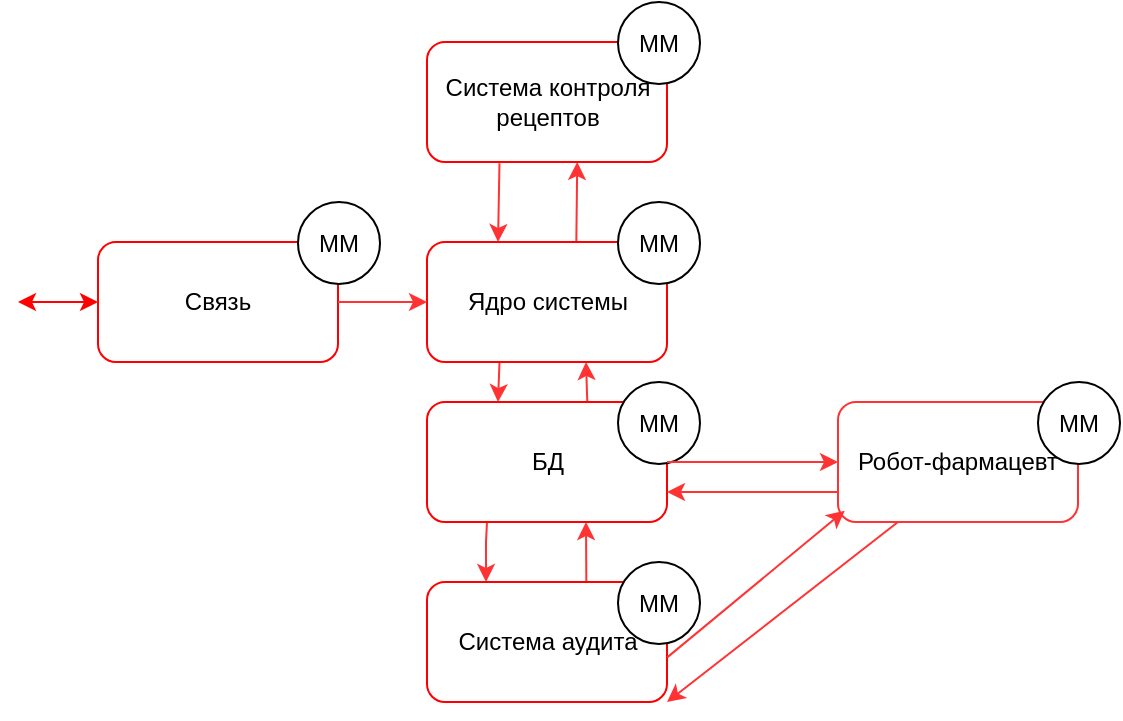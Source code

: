 <mxfile version="27.1.3">
  <diagram name="Страница — 1" id="JpqDumeH1DS9-SMglbLF">
    <mxGraphModel dx="1042" dy="580" grid="1" gridSize="10" guides="1" tooltips="1" connect="1" arrows="1" fold="1" page="1" pageScale="1" pageWidth="827" pageHeight="1169" math="0" shadow="0">
      <root>
        <mxCell id="0" />
        <mxCell id="1" parent="0" />
        <mxCell id="GcIRI8py4X8SpXVnwHKR-9" value="" style="group" vertex="1" connectable="0" parent="1">
          <mxGeometry x="180" y="350" width="181" height="80" as="geometry" />
        </mxCell>
        <mxCell id="GcIRI8py4X8SpXVnwHKR-3" value="" style="endArrow=classic;startArrow=classic;html=1;rounded=0;fillColor=#f8cecc;strokeColor=#FF0100;" edge="1" parent="GcIRI8py4X8SpXVnwHKR-9">
          <mxGeometry width="50" height="50" relative="1" as="geometry">
            <mxPoint y="50" as="sourcePoint" />
            <mxPoint x="40" y="50" as="targetPoint" />
          </mxGeometry>
        </mxCell>
        <mxCell id="GcIRI8py4X8SpXVnwHKR-25" value="" style="endArrow=classic;html=1;rounded=0;exitX=0.622;exitY=0.03;exitDx=0;exitDy=0;exitPerimeter=0;entryX=0.626;entryY=1;entryDx=0;entryDy=0;entryPerimeter=0;strokeColor=#FF3333;" edge="1" parent="1" source="GcIRI8py4X8SpXVnwHKR-10" target="GcIRI8py4X8SpXVnwHKR-6">
          <mxGeometry width="50" height="50" relative="1" as="geometry">
            <mxPoint x="420" y="380" as="sourcePoint" />
            <mxPoint x="470" y="330" as="targetPoint" />
          </mxGeometry>
        </mxCell>
        <mxCell id="GcIRI8py4X8SpXVnwHKR-27" value="" style="endArrow=classic;html=1;rounded=0;exitX=0.302;exitY=1.01;exitDx=0;exitDy=0;exitPerimeter=0;entryX=0.296;entryY=0;entryDx=0;entryDy=0;entryPerimeter=0;strokeColor=#FF3333;" edge="1" parent="1" source="GcIRI8py4X8SpXVnwHKR-6" target="GcIRI8py4X8SpXVnwHKR-10">
          <mxGeometry width="50" height="50" relative="1" as="geometry">
            <mxPoint x="430" y="340" as="sourcePoint" />
            <mxPoint x="430" y="370" as="targetPoint" />
          </mxGeometry>
        </mxCell>
        <mxCell id="GcIRI8py4X8SpXVnwHKR-28" value="" style="endArrow=classic;html=1;rounded=0;exitX=0.668;exitY=0.007;exitDx=0;exitDy=0;exitPerimeter=0;strokeColor=#FF3333;" edge="1" parent="1" source="GcIRI8py4X8SpXVnwHKR-7">
          <mxGeometry width="50" height="50" relative="1" as="geometry">
            <mxPoint x="414" y="480" as="sourcePoint" />
            <mxPoint x="464" y="430" as="targetPoint" />
          </mxGeometry>
        </mxCell>
        <mxCell id="GcIRI8py4X8SpXVnwHKR-29" value="" style="endArrow=classic;html=1;rounded=0;exitX=0.302;exitY=1.005;exitDx=0;exitDy=0;exitPerimeter=0;strokeColor=#FF3333;" edge="1" parent="1" source="GcIRI8py4X8SpXVnwHKR-10">
          <mxGeometry width="50" height="50" relative="1" as="geometry">
            <mxPoint x="370" y="500" as="sourcePoint" />
            <mxPoint x="420" y="450" as="targetPoint" />
          </mxGeometry>
        </mxCell>
        <mxCell id="GcIRI8py4X8SpXVnwHKR-30" value="" style="endArrow=classic;html=1;rounded=0;exitX=0.664;exitY=0.023;exitDx=0;exitDy=0;exitPerimeter=0;strokeColor=#FF3333;" edge="1" parent="1" source="GcIRI8py4X8SpXVnwHKR-8">
          <mxGeometry width="50" height="50" relative="1" as="geometry">
            <mxPoint x="414" y="560" as="sourcePoint" />
            <mxPoint x="464" y="510" as="targetPoint" />
          </mxGeometry>
        </mxCell>
        <mxCell id="GcIRI8py4X8SpXVnwHKR-31" value="" style="endArrow=classic;html=1;rounded=0;exitX=0.25;exitY=1;exitDx=0;exitDy=0;strokeColor=#FF3333;entryX=0.246;entryY=0;entryDx=0;entryDy=0;entryPerimeter=0;" edge="1" parent="1" source="GcIRI8py4X8SpXVnwHKR-7" target="GcIRI8py4X8SpXVnwHKR-8">
          <mxGeometry width="50" height="50" relative="1" as="geometry">
            <mxPoint x="364" y="590" as="sourcePoint" />
            <mxPoint x="414" y="540" as="targetPoint" />
            <Array as="points">
              <mxPoint x="414" y="520" />
            </Array>
          </mxGeometry>
        </mxCell>
        <mxCell id="GcIRI8py4X8SpXVnwHKR-37" value="" style="group" vertex="1" connectable="0" parent="1">
          <mxGeometry x="384.5" y="440" width="136.5" height="70" as="geometry" />
        </mxCell>
        <mxCell id="GcIRI8py4X8SpXVnwHKR-7" value="БД" style="rounded=1;whiteSpace=wrap;html=1;strokeColor=#FF0000;" vertex="1" parent="GcIRI8py4X8SpXVnwHKR-37">
          <mxGeometry y="10" width="120" height="60" as="geometry" />
        </mxCell>
        <mxCell id="GcIRI8py4X8SpXVnwHKR-35" value="MM" style="ellipse;whiteSpace=wrap;html=1;aspect=fixed;" vertex="1" parent="GcIRI8py4X8SpXVnwHKR-37">
          <mxGeometry x="95.5" width="41" height="41" as="geometry" />
        </mxCell>
        <mxCell id="GcIRI8py4X8SpXVnwHKR-38" value="" style="group" vertex="1" connectable="0" parent="1">
          <mxGeometry x="384.5" y="530" width="136.5" height="70" as="geometry" />
        </mxCell>
        <mxCell id="GcIRI8py4X8SpXVnwHKR-8" value="Система аудита" style="rounded=1;whiteSpace=wrap;html=1;strokeColor=#FF0000;" vertex="1" parent="GcIRI8py4X8SpXVnwHKR-38">
          <mxGeometry y="10" width="120" height="60" as="geometry" />
        </mxCell>
        <mxCell id="GcIRI8py4X8SpXVnwHKR-36" value="MM" style="ellipse;whiteSpace=wrap;html=1;aspect=fixed;" vertex="1" parent="GcIRI8py4X8SpXVnwHKR-38">
          <mxGeometry x="95.5" width="41" height="41" as="geometry" />
        </mxCell>
        <mxCell id="GcIRI8py4X8SpXVnwHKR-39" value="" style="group" vertex="1" connectable="0" parent="1">
          <mxGeometry x="384.5" y="350" width="136.5" height="80" as="geometry" />
        </mxCell>
        <mxCell id="GcIRI8py4X8SpXVnwHKR-10" value="Ядро системы" style="rounded=1;whiteSpace=wrap;html=1;strokeColor=#FF0000;" vertex="1" parent="GcIRI8py4X8SpXVnwHKR-39">
          <mxGeometry y="20" width="120" height="60" as="geometry" />
        </mxCell>
        <mxCell id="GcIRI8py4X8SpXVnwHKR-33" value="MM" style="ellipse;whiteSpace=wrap;html=1;aspect=fixed;" vertex="1" parent="GcIRI8py4X8SpXVnwHKR-39">
          <mxGeometry x="95.5" width="41" height="41" as="geometry" />
        </mxCell>
        <mxCell id="GcIRI8py4X8SpXVnwHKR-40" value="" style="group" vertex="1" connectable="0" parent="1">
          <mxGeometry x="384.5" y="250" width="136.5" height="80" as="geometry" />
        </mxCell>
        <mxCell id="GcIRI8py4X8SpXVnwHKR-6" value="Система контроля рецептов" style="rounded=1;whiteSpace=wrap;html=1;strokeColor=#FF0000;" vertex="1" parent="GcIRI8py4X8SpXVnwHKR-40">
          <mxGeometry y="20" width="120" height="60" as="geometry" />
        </mxCell>
        <mxCell id="GcIRI8py4X8SpXVnwHKR-34" value="MM" style="ellipse;whiteSpace=wrap;html=1;aspect=fixed;" vertex="1" parent="GcIRI8py4X8SpXVnwHKR-40">
          <mxGeometry x="95.5" width="41" height="41" as="geometry" />
        </mxCell>
        <mxCell id="GcIRI8py4X8SpXVnwHKR-42" value="Робот-фармацевт" style="rounded=1;whiteSpace=wrap;html=1;strokeColor=#FF3333;" vertex="1" parent="1">
          <mxGeometry x="590" y="450" width="120" height="60" as="geometry" />
        </mxCell>
        <mxCell id="GcIRI8py4X8SpXVnwHKR-43" value="" style="endArrow=classic;html=1;rounded=0;exitX=1;exitY=0.5;exitDx=0;exitDy=0;strokeColor=#FF3333;" edge="1" parent="1" source="GcIRI8py4X8SpXVnwHKR-7">
          <mxGeometry width="50" height="50" relative="1" as="geometry">
            <mxPoint x="510" y="479.58" as="sourcePoint" />
            <mxPoint x="590" y="480" as="targetPoint" />
          </mxGeometry>
        </mxCell>
        <mxCell id="GcIRI8py4X8SpXVnwHKR-44" value="" style="endArrow=classic;html=1;rounded=0;exitX=0;exitY=0.75;exitDx=0;exitDy=0;entryX=1;entryY=0.75;entryDx=0;entryDy=0;strokeColor=#FF3333;" edge="1" parent="1" source="GcIRI8py4X8SpXVnwHKR-42" target="GcIRI8py4X8SpXVnwHKR-7">
          <mxGeometry width="50" height="50" relative="1" as="geometry">
            <mxPoint x="454.5" y="540" as="sourcePoint" />
            <mxPoint x="504.5" y="490" as="targetPoint" />
          </mxGeometry>
        </mxCell>
        <mxCell id="GcIRI8py4X8SpXVnwHKR-45" value="" style="endArrow=classic;html=1;rounded=0;exitX=1.001;exitY=0.628;exitDx=0;exitDy=0;exitPerimeter=0;entryX=0.028;entryY=0.906;entryDx=0;entryDy=0;entryPerimeter=0;strokeColor=#FF3333;" edge="1" parent="1" source="GcIRI8py4X8SpXVnwHKR-8" target="GcIRI8py4X8SpXVnwHKR-42">
          <mxGeometry width="50" height="50" relative="1" as="geometry">
            <mxPoint x="540" y="560" as="sourcePoint" />
            <mxPoint x="590" y="510" as="targetPoint" />
          </mxGeometry>
        </mxCell>
        <mxCell id="GcIRI8py4X8SpXVnwHKR-46" value="" style="endArrow=classic;html=1;rounded=0;exitX=0.25;exitY=1;exitDx=0;exitDy=0;entryX=1;entryY=1;entryDx=0;entryDy=0;strokeColor=#FF3333;" edge="1" parent="1" source="GcIRI8py4X8SpXVnwHKR-42" target="GcIRI8py4X8SpXVnwHKR-8">
          <mxGeometry width="50" height="50" relative="1" as="geometry">
            <mxPoint x="454.5" y="635" as="sourcePoint" />
            <mxPoint x="504.5" y="585" as="targetPoint" />
          </mxGeometry>
        </mxCell>
        <mxCell id="GcIRI8py4X8SpXVnwHKR-48" value="MM" style="ellipse;whiteSpace=wrap;html=1;aspect=fixed;" vertex="1" parent="1">
          <mxGeometry x="690" y="440" width="41" height="41" as="geometry" />
        </mxCell>
        <mxCell id="GcIRI8py4X8SpXVnwHKR-2" value="Связь" style="rounded=1;whiteSpace=wrap;html=1;strokeColor=light-dark(#ff0000, #ededed);" vertex="1" parent="1">
          <mxGeometry x="220" y="370" width="120" height="60" as="geometry" />
        </mxCell>
        <mxCell id="GcIRI8py4X8SpXVnwHKR-4" value="MM" style="ellipse;whiteSpace=wrap;html=1;aspect=fixed;" vertex="1" parent="1">
          <mxGeometry x="320" y="350" width="41" height="41" as="geometry" />
        </mxCell>
        <mxCell id="GcIRI8py4X8SpXVnwHKR-13" value="" style="endArrow=classic;html=1;rounded=0;exitX=1;exitY=0.5;exitDx=0;exitDy=0;strokeColor=#FF3333;entryX=0;entryY=0.5;entryDx=0;entryDy=0;" edge="1" parent="1" source="GcIRI8py4X8SpXVnwHKR-2" target="GcIRI8py4X8SpXVnwHKR-10">
          <mxGeometry width="50" height="50" relative="1" as="geometry">
            <mxPoint x="336.76" y="398.459" as="sourcePoint" />
            <mxPoint x="380" y="400" as="targetPoint" />
            <Array as="points" />
          </mxGeometry>
        </mxCell>
      </root>
    </mxGraphModel>
  </diagram>
</mxfile>
